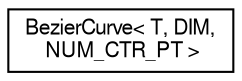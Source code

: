 digraph "Graphical Class Hierarchy"
{
  edge [fontname="FreeSans",fontsize="10",labelfontname="FreeSans",labelfontsize="10"];
  node [fontname="FreeSans",fontsize="10",shape=record];
  rankdir="LR";
  Node1 [label="BezierCurve\< T, DIM,\l NUM_CTR_PT \>",height=0.2,width=0.4,color="black", fillcolor="white", style="filled",URL="$df/da0/class_bezier_curve.html"];
}
